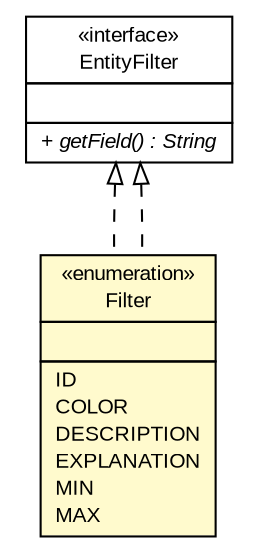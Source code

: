 #!/usr/local/bin/dot
#
# Class diagram 
# Generated by UMLGraph version R5_6-24-gf6e263 (http://www.umlgraph.org/)
#

digraph G {
	edge [fontname="arial",fontsize=10,labelfontname="arial",labelfontsize=10];
	node [fontname="arial",fontsize=10,shape=plaintext];
	nodesep=0.25;
	ranksep=0.5;
	// gov.sandia.cf.model.PIRTLevelDifferenceColor.Filter
	c325975 [label=<<table title="gov.sandia.cf.model.PIRTLevelDifferenceColor.Filter" border="0" cellborder="1" cellspacing="0" cellpadding="2" port="p" bgcolor="lemonChiffon" href="./PIRTLevelDifferenceColor.Filter.html">
		<tr><td><table border="0" cellspacing="0" cellpadding="1">
<tr><td align="center" balign="center"> &#171;enumeration&#187; </td></tr>
<tr><td align="center" balign="center"> Filter </td></tr>
		</table></td></tr>
		<tr><td><table border="0" cellspacing="0" cellpadding="1">
<tr><td align="left" balign="left">  </td></tr>
		</table></td></tr>
		<tr><td><table border="0" cellspacing="0" cellpadding="1">
<tr><td align="left" balign="left"> ID </td></tr>
<tr><td align="left" balign="left"> COLOR </td></tr>
<tr><td align="left" balign="left"> DESCRIPTION </td></tr>
<tr><td align="left" balign="left"> EXPLANATION </td></tr>
<tr><td align="left" balign="left"> MIN </td></tr>
<tr><td align="left" balign="left"> MAX </td></tr>
		</table></td></tr>
		</table>>, URL="./PIRTLevelDifferenceColor.Filter.html", fontname="arial", fontcolor="black", fontsize=10.0];
	// gov.sandia.cf.model.query.EntityFilter
	c325988 [label=<<table title="gov.sandia.cf.model.query.EntityFilter" border="0" cellborder="1" cellspacing="0" cellpadding="2" port="p" href="./query/EntityFilter.html">
		<tr><td><table border="0" cellspacing="0" cellpadding="1">
<tr><td align="center" balign="center"> &#171;interface&#187; </td></tr>
<tr><td align="center" balign="center"> EntityFilter </td></tr>
		</table></td></tr>
		<tr><td><table border="0" cellspacing="0" cellpadding="1">
<tr><td align="left" balign="left">  </td></tr>
		</table></td></tr>
		<tr><td><table border="0" cellspacing="0" cellpadding="1">
<tr><td align="left" balign="left"><font face="arial italic" point-size="10.0"> + getField() : String </font></td></tr>
		</table></td></tr>
		</table>>, URL="./query/EntityFilter.html", fontname="arial", fontcolor="black", fontsize=10.0];
	//gov.sandia.cf.model.PIRTLevelDifferenceColor.Filter implements gov.sandia.cf.model.query.EntityFilter
	c325988:p -> c325975:p [dir=back,arrowtail=empty,style=dashed];
	//gov.sandia.cf.model.PIRTLevelDifferenceColor.Filter implements gov.sandia.cf.model.query.EntityFilter
	c325988:p -> c325975:p [dir=back,arrowtail=empty,style=dashed];
}


